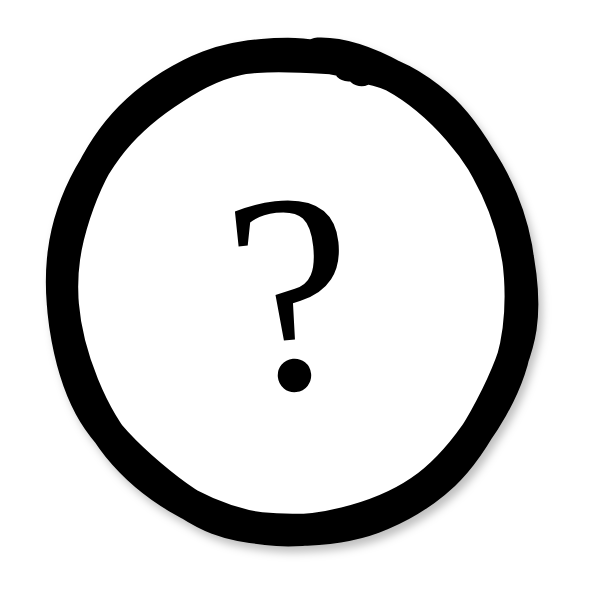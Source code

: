 <mxfile compressed="true" version="14.8.1" type="github" pages="2"><diagram id="52SWHgsBKzSKNYgakw62" name="README"><mxGraphModel dx="1426" dy="964" grid="1" gridSize="10" guides="1" tooltips="1" connect="1" arrows="1" fold="1" page="1" pageScale="1" pageWidth="1920" pageHeight="1200" math="0" shadow="0"><root><mxCell id="0"/><mxCell id="1" parent="0"/><mxCell id="xcdYKB0gGcqWvCre-Eui-1" value="&lt;font style=&quot;font-size: 142px&quot;&gt;?&lt;/font&gt;" style="ellipse;whiteSpace=wrap;html=1;aspect=fixed;sketch=1;fontFamily=Comic Sans MS;fontSize=122;strokeWidth=16;fillStyle=auto;shadow=1;rotation=354;" vertex="1" parent="1"><mxGeometry x="840" y="480" width="240" height="240" as="geometry"/></mxCell></root></mxGraphModel></diagram><diagram id="dZ1PI51HnO5ZqcpCGSKP" name="Page-4"><mxGraphModel dx="1426" dy="918" grid="1" gridSize="10" guides="1" tooltips="1" connect="1" arrows="1" fold="1" page="1" pageScale="1" pageWidth="1920" pageHeight="1200" math="0" shadow="0"><root><mxCell id="iO7XBx3UWyeLe_BWrbrv-0"/><mxCell id="iO7XBx3UWyeLe_BWrbrv-1" parent="iO7XBx3UWyeLe_BWrbrv-0"/><mxCell id="K7h-D2wpLNWhD3SLHysE-43" style="edgeStyle=orthogonalEdgeStyle;rounded=0;orthogonalLoop=1;jettySize=auto;html=1;entryX=0.5;entryY=0;entryDx=0;entryDy=0;endArrow=none;endFill=0;exitX=0.5;exitY=1;exitDx=0;exitDy=0;sketch=0;shadow=0;" edge="1" parent="iO7XBx3UWyeLe_BWrbrv-1" source="K7h-D2wpLNWhD3SLHysE-10" target="K7h-D2wpLNWhD3SLHysE-40"><mxGeometry relative="1" as="geometry"/></mxCell><mxCell id="K7h-D2wpLNWhD3SLHysE-10" value="Start" style="ellipse;sketch=0;shadow=0;" vertex="1" parent="iO7XBx3UWyeLe_BWrbrv-1"><mxGeometry x="451" y="260" width="80" height="80" as="geometry"/></mxCell><mxCell id="K7h-D2wpLNWhD3SLHysE-11" value="Setup" style="rounded=1;sketch=0;shadow=0;" vertex="1" parent="iO7XBx3UWyeLe_BWrbrv-1"><mxGeometry x="70" y="470" width="80" height="30" as="geometry"/></mxCell><mxCell id="K7h-D2wpLNWhD3SLHysE-12" value="" style="edgeStyle=elbowEdgeStyle;elbow=vertical;endArrow=none;endFill=0;rounded=0;sketch=0;shadow=0;" edge="1" source="K7h-D2wpLNWhD3SLHysE-10" target="K7h-D2wpLNWhD3SLHysE-11" parent="iO7XBx3UWyeLe_BWrbrv-1"><mxGeometry relative="1" as="geometry"/></mxCell><mxCell id="K7h-D2wpLNWhD3SLHysE-13" value="Webiste" style="rounded=1;sketch=0;shadow=0;" vertex="1" parent="iO7XBx3UWyeLe_BWrbrv-1"><mxGeometry x="165" y="470" width="80" height="30" as="geometry"/></mxCell><mxCell id="K7h-D2wpLNWhD3SLHysE-14" value="" style="edgeStyle=elbowEdgeStyle;elbow=vertical;endArrow=none;endFill=0;rounded=0;sketch=0;shadow=0;" edge="1" source="K7h-D2wpLNWhD3SLHysE-10" target="K7h-D2wpLNWhD3SLHysE-13" parent="iO7XBx3UWyeLe_BWrbrv-1"><mxGeometry relative="1" as="geometry"/></mxCell><mxCell id="K7h-D2wpLNWhD3SLHysE-15" value="Landing" style="rounded=1;sketch=0;shadow=0;" vertex="1" parent="iO7XBx3UWyeLe_BWrbrv-1"><mxGeometry x="261" y="470" width="80" height="30" as="geometry"/></mxCell><mxCell id="K7h-D2wpLNWhD3SLHysE-16" value="" style="edgeStyle=elbowEdgeStyle;elbow=vertical;endArrow=none;endFill=0;rounded=0;sketch=0;shadow=0;" edge="1" source="K7h-D2wpLNWhD3SLHysE-10" target="K7h-D2wpLNWhD3SLHysE-15" parent="iO7XBx3UWyeLe_BWrbrv-1"><mxGeometry relative="1" as="geometry"/></mxCell><mxCell id="K7h-D2wpLNWhD3SLHysE-17" value="Blog" style="rounded=1;sketch=0;shadow=0;" vertex="1" parent="iO7XBx3UWyeLe_BWrbrv-1"><mxGeometry x="356" y="470" width="80" height="30" as="geometry"/></mxCell><mxCell id="K7h-D2wpLNWhD3SLHysE-18" value="" style="edgeStyle=elbowEdgeStyle;elbow=vertical;endArrow=none;endFill=0;rounded=0;sketch=0;shadow=0;" edge="1" source="K7h-D2wpLNWhD3SLHysE-10" target="K7h-D2wpLNWhD3SLHysE-17" parent="iO7XBx3UWyeLe_BWrbrv-1"><mxGeometry relative="1" as="geometry"/></mxCell><mxCell id="K7h-D2wpLNWhD3SLHysE-19" value="Entry" style="rounded=1;sketch=0;shadow=0;" vertex="1" parent="iO7XBx3UWyeLe_BWrbrv-1"><mxGeometry x="737" y="470" width="80" height="30" as="geometry"/></mxCell><mxCell id="K7h-D2wpLNWhD3SLHysE-20" value="" style="edgeStyle=elbowEdgeStyle;elbow=vertical;endArrow=none;endFill=0;rounded=0;sketch=0;dashed=1;shadow=0;" edge="1" source="K7h-D2wpLNWhD3SLHysE-10" target="K7h-D2wpLNWhD3SLHysE-19" parent="iO7XBx3UWyeLe_BWrbrv-1"><mxGeometry relative="1" as="geometry"/></mxCell><mxCell id="K7h-D2wpLNWhD3SLHysE-23" value="Loja" style="rounded=1;sketch=0;shadow=0;" vertex="1" parent="iO7XBx3UWyeLe_BWrbrv-1"><mxGeometry x="546" y="600" width="80" height="30" as="geometry"/></mxCell><mxCell id="K7h-D2wpLNWhD3SLHysE-24" value="" style="edgeStyle=elbowEdgeStyle;elbow=vertical;rounded=0;endFill=0;endArrow=none;sketch=0;dashed=1;shadow=0;" edge="1" source="K7h-D2wpLNWhD3SLHysE-19" target="K7h-D2wpLNWhD3SLHysE-23" parent="iO7XBx3UWyeLe_BWrbrv-1"><mxGeometry relative="1" as="geometry"/></mxCell><mxCell id="K7h-D2wpLNWhD3SLHysE-27" value="Web App" style="rounded=1;sketch=0;shadow=0;" vertex="1" parent="iO7XBx3UWyeLe_BWrbrv-1"><mxGeometry x="642" y="600" width="80" height="30" as="geometry"/></mxCell><mxCell id="K7h-D2wpLNWhD3SLHysE-28" value="" style="edgeStyle=elbowEdgeStyle;elbow=vertical;rounded=0;endFill=0;endArrow=none;sketch=0;dashed=1;shadow=0;" edge="1" source="K7h-D2wpLNWhD3SLHysE-19" target="K7h-D2wpLNWhD3SLHysE-27" parent="iO7XBx3UWyeLe_BWrbrv-1"><mxGeometry relative="1" as="geometry"/></mxCell><mxCell id="K7h-D2wpLNWhD3SLHysE-29" value="App" style="rounded=1;sketch=0;shadow=0;" vertex="1" parent="iO7XBx3UWyeLe_BWrbrv-1"><mxGeometry x="832" y="600" width="80" height="30" as="geometry"/></mxCell><mxCell id="K7h-D2wpLNWhD3SLHysE-30" value="" style="edgeStyle=elbowEdgeStyle;elbow=vertical;rounded=0;endFill=0;endArrow=none;sketch=0;dashed=1;shadow=0;" edge="1" source="K7h-D2wpLNWhD3SLHysE-19" target="K7h-D2wpLNWhD3SLHysE-29" parent="iO7XBx3UWyeLe_BWrbrv-1"><mxGeometry relative="1" as="geometry"/></mxCell><mxCell id="K7h-D2wpLNWhD3SLHysE-31" value="..." style="rounded=1;sketch=0;shadow=0;" vertex="1" parent="iO7XBx3UWyeLe_BWrbrv-1"><mxGeometry x="927" y="600" width="80" height="30" as="geometry"/></mxCell><mxCell id="K7h-D2wpLNWhD3SLHysE-32" value="" style="edgeStyle=elbowEdgeStyle;elbow=vertical;rounded=0;endFill=0;endArrow=none;sketch=0;dashed=1;shadow=0;" edge="1" source="K7h-D2wpLNWhD3SLHysE-19" target="K7h-D2wpLNWhD3SLHysE-31" parent="iO7XBx3UWyeLe_BWrbrv-1"><mxGeometry relative="1" as="geometry"/></mxCell><mxCell id="K7h-D2wpLNWhD3SLHysE-40" value="Redes" style="rounded=1;sketch=0;shadow=0;" vertex="1" parent="iO7XBx3UWyeLe_BWrbrv-1"><mxGeometry x="1118" y="470" width="80" height="30" as="geometry"/></mxCell><mxCell id="wecu5aVDHBJSFcD1x9cc-5" value="Suporte" style="rounded=1;sketch=0;shadow=0;" vertex="1" parent="iO7XBx3UWyeLe_BWrbrv-1"><mxGeometry x="1020" y="600" width="80" height="30" as="geometry"/></mxCell><mxCell id="wecu5aVDHBJSFcD1x9cc-7" value="" style="edgeStyle=elbowEdgeStyle;elbow=vertical;rounded=0;endFill=0;endArrow=none;sketch=0;dashed=1;shadow=0;" edge="1" parent="iO7XBx3UWyeLe_BWrbrv-1" source="K7h-D2wpLNWhD3SLHysE-19"><mxGeometry relative="1" as="geometry"><mxPoint x="880" y="500" as="sourcePoint"/><mxPoint x="1060" y="600" as="targetPoint"/></mxGeometry></mxCell></root></mxGraphModel></diagram></mxfile>